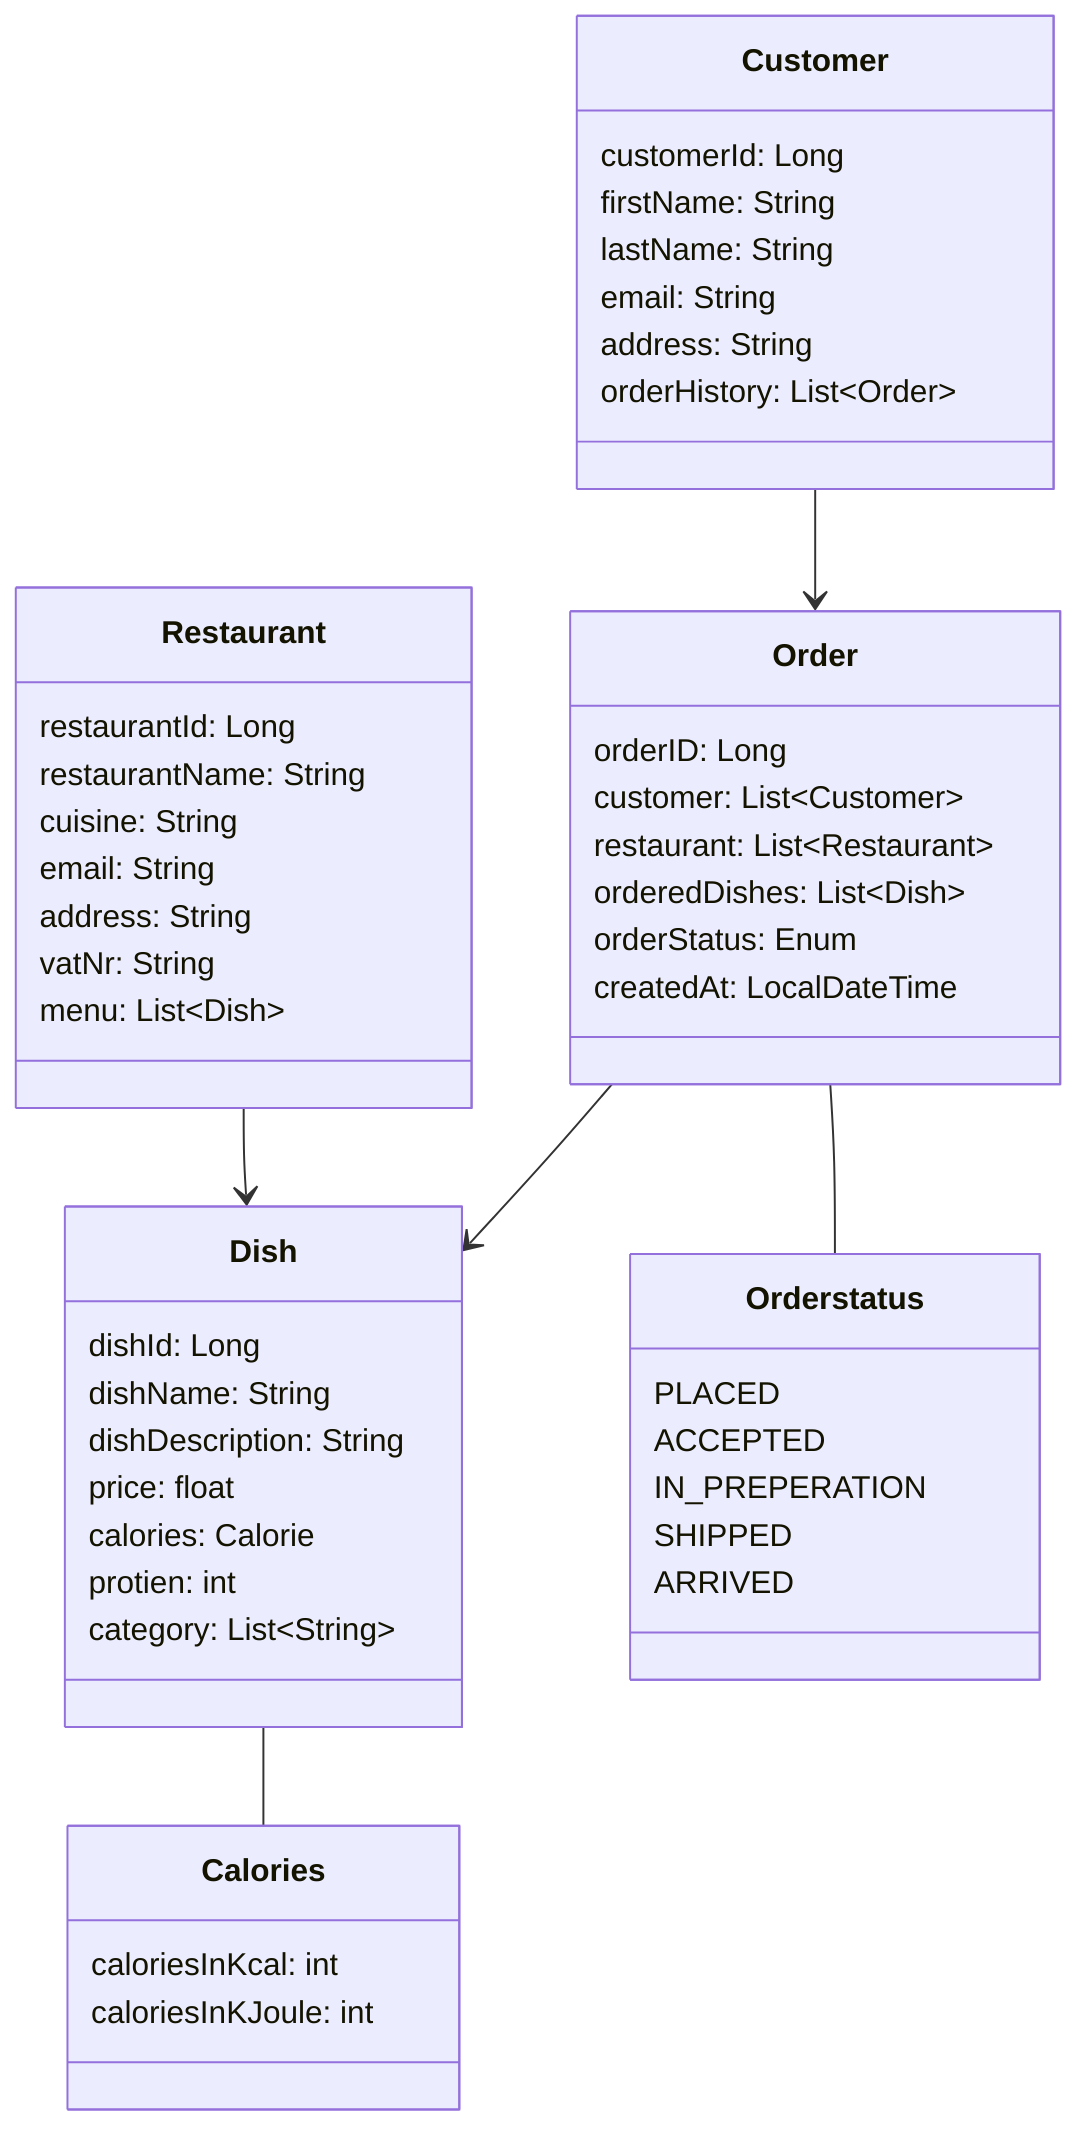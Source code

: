 classDiagram
    class Customer {
        customerId: Long
        firstName: String
        lastName: String
        email: String
        address: String
        orderHistory: List~Order~
    }

    class Restaurant {
        restaurantId: Long
        restaurantName: String
        cuisine: String
        email: String
        address: String
        vatNr: String
        menu: List~Dish~
    }

    class Order {
        orderID: Long
        customer: List~Customer~
        restaurant: List~Restaurant~
        orderedDishes: List~Dish~
        orderStatus: Enum
        createdAt: LocalDateTime
    }

    class Dish {
        dishId: Long
        dishName: String
        dishDescription: String
        price: float
        calories: Calorie
        protien: int
        category: List~String~
    }

    class Calories {
        caloriesInKcal: int
        caloriesInKJoule: int
    }

    class Orderstatus {
        PLACED
        ACCEPTED
        IN_PREPERATION
        SHIPPED
        ARRIVED
    }


    Customer --> Order
    Restaurant --> Dish
    Order --> Dish
    Order -- Orderstatus
    Dish -- Calories